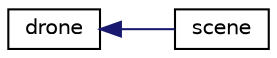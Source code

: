 digraph "Graphical Class Hierarchy"
{
 // LATEX_PDF_SIZE
  edge [fontname="Helvetica",fontsize="10",labelfontname="Helvetica",labelfontsize="10"];
  node [fontname="Helvetica",fontsize="10",shape=record];
  rankdir="LR";
  Node0 [label="drone",height=0.2,width=0.4,color="black", fillcolor="white", style="filled",URL="$classdrone.html",tooltip="Class drone."];
  Node0 -> Node1 [dir="back",color="midnightblue",fontsize="10",style="solid",fontname="Helvetica"];
  Node1 [label="scene",height=0.2,width=0.4,color="black", fillcolor="white", style="filled",URL="$classscene.html",tooltip="Class scene that inhertis drone class."];
}
